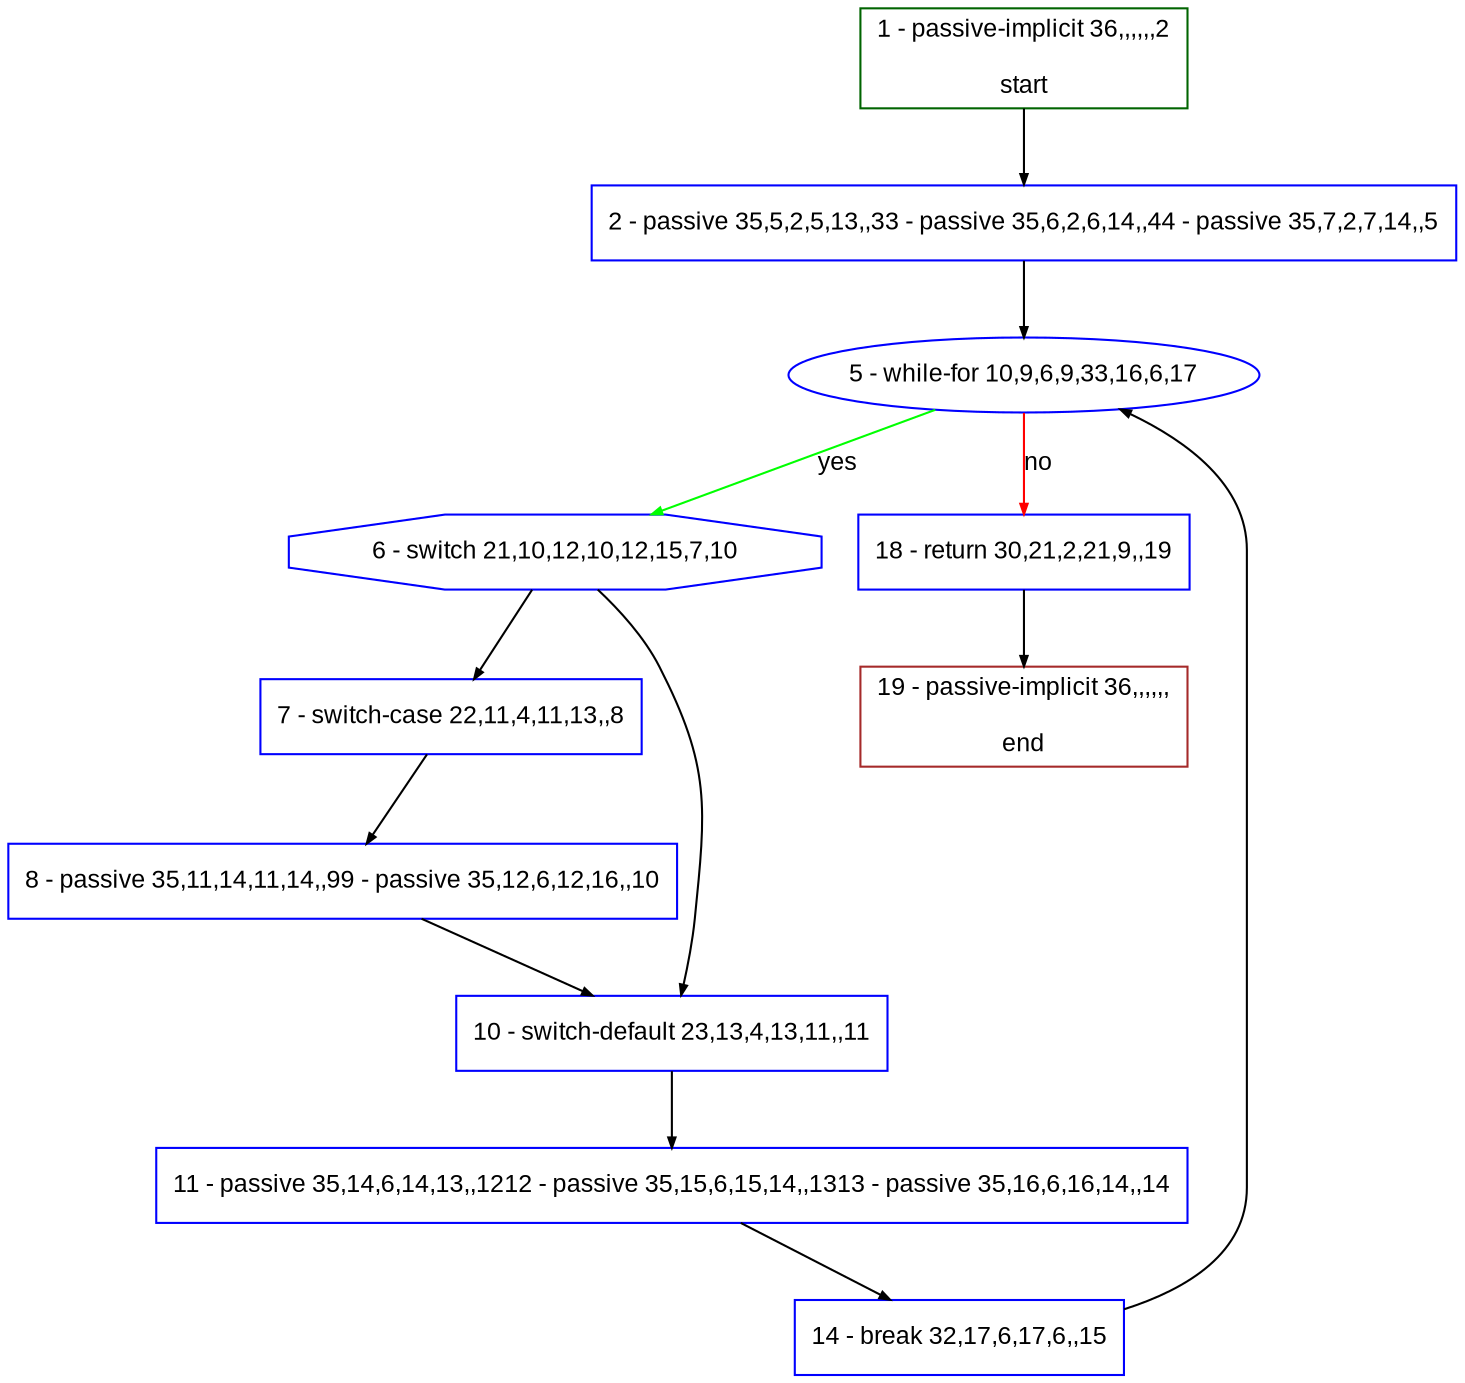 digraph "" {
  graph [bgcolor="white", fillcolor="#FFFFCC", pack="true", packmode="clust", fontname="Arial", label="", fontsize="12", compound="true", style="rounded,filled"];
  node [node_initialized="no", fillcolor="white", fontname="Arial", label="", color="grey", fontsize="12", fixedsize="false", compound="true", shape="rectangle", style="filled"];
  edge [arrowtail="none", lhead="", fontcolor="black", fontname="Arial", label="", color="black", fontsize="12", arrowhead="normal", arrowsize="0.5", compound="true", ltail="", dir="forward"];
  __N1 [fillcolor="#ffffff", label="2 - passive 35,5,2,5,13,,33 - passive 35,6,2,6,14,,44 - passive 35,7,2,7,14,,5", color="#0000ff", shape="box", style="filled"];
  __N2 [fillcolor="#ffffff", label="1 - passive-implicit 36,,,,,,2\n\nstart", color="#006400", shape="box", style="filled"];
  __N3 [fillcolor="#ffffff", label="5 - while-for 10,9,6,9,33,16,6,17", color="#0000ff", shape="oval", style="filled"];
  __N4 [fillcolor="#ffffff", label="6 - switch 21,10,12,10,12,15,7,10", color="#0000ff", shape="octagon", style="filled"];
  __N5 [fillcolor="#ffffff", label="18 - return 30,21,2,21,9,,19", color="#0000ff", shape="box", style="filled"];
  __N6 [fillcolor="#ffffff", label="7 - switch-case 22,11,4,11,13,,8", color="#0000ff", shape="box", style="filled"];
  __N7 [fillcolor="#ffffff", label="10 - switch-default 23,13,4,13,11,,11", color="#0000ff", shape="box", style="filled"];
  __N8 [fillcolor="#ffffff", label="8 - passive 35,11,14,11,14,,99 - passive 35,12,6,12,16,,10", color="#0000ff", shape="box", style="filled"];
  __N9 [fillcolor="#ffffff", label="11 - passive 35,14,6,14,13,,1212 - passive 35,15,6,15,14,,1313 - passive 35,16,6,16,14,,14", color="#0000ff", shape="box", style="filled"];
  __N10 [fillcolor="#ffffff", label="14 - break 32,17,6,17,6,,15", color="#0000ff", shape="box", style="filled"];
  __N11 [fillcolor="#ffffff", label="19 - passive-implicit 36,,,,,,\n\nend", color="#a52a2a", shape="box", style="filled"];
  __N2 -> __N1 [arrowtail="none", color="#000000", label="", arrowhead="normal", dir="forward"];
  __N1 -> __N3 [arrowtail="none", color="#000000", label="", arrowhead="normal", dir="forward"];
  __N3 -> __N4 [arrowtail="none", color="#00ff00", label="yes", arrowhead="normal", dir="forward"];
  __N3 -> __N5 [arrowtail="none", color="#ff0000", label="no", arrowhead="normal", dir="forward"];
  __N4 -> __N6 [arrowtail="none", color="#000000", label="", arrowhead="normal", dir="forward"];
  __N4 -> __N7 [arrowtail="none", color="#000000", label="", arrowhead="normal", dir="forward"];
  __N6 -> __N8 [arrowtail="none", color="#000000", label="", arrowhead="normal", dir="forward"];
  __N8 -> __N7 [arrowtail="none", color="#000000", label="", arrowhead="normal", dir="forward"];
  __N7 -> __N9 [arrowtail="none", color="#000000", label="", arrowhead="normal", dir="forward"];
  __N9 -> __N10 [arrowtail="none", color="#000000", label="", arrowhead="normal", dir="forward"];
  __N10 -> __N3 [arrowtail="none", color="#000000", label="", arrowhead="normal", dir="forward"];
  __N5 -> __N11 [arrowtail="none", color="#000000", label="", arrowhead="normal", dir="forward"];
}
